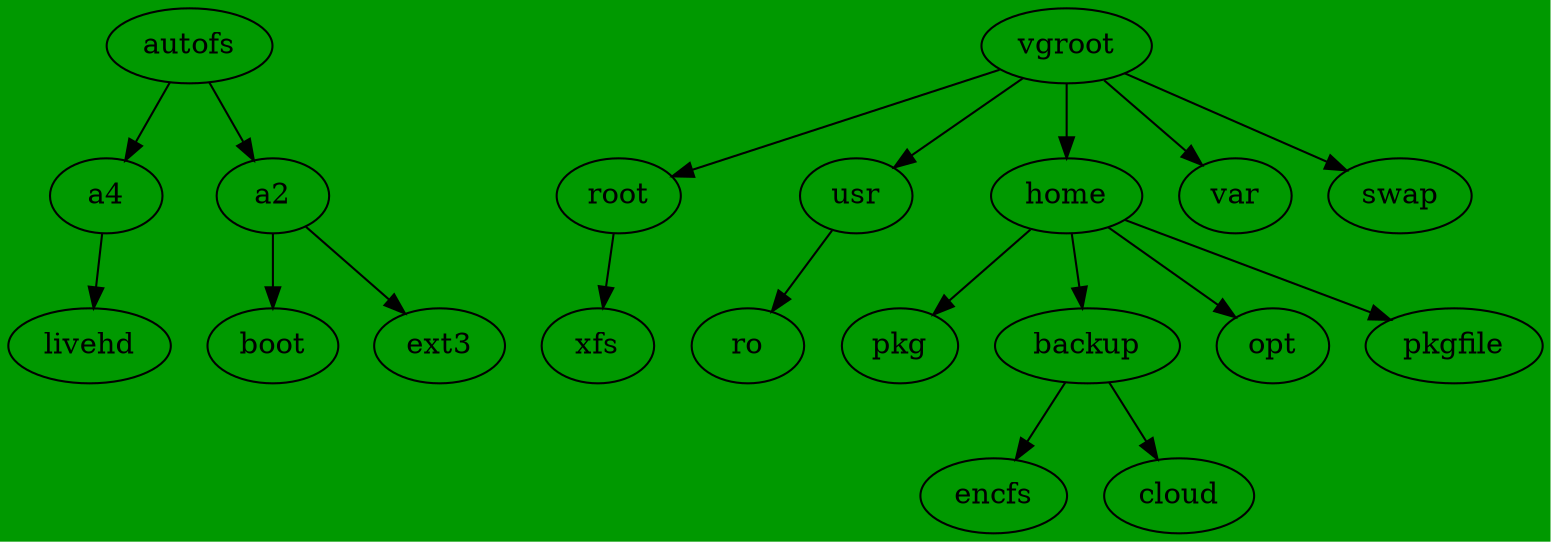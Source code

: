 // dot -Tpng  parted.dot -o line1.png
//  default ext4
digraph G {
  bgcolor ="#009900";
  autofs->a4;
  autofs->a2;
  a2 -> boot;
  a2 -> ext3;
  root->xfs;
  usr ->ro;
  home->pkg;
  home->backup;
  home->opt;
  home->pkgfile;
  a4->livehd;
  backup -> encfs;
  backup -> cloud;
  vgroot->root ;
  vgroot->usr;
  vgroot->var;
  vgroot->swap;
  vgroot->home;
}

